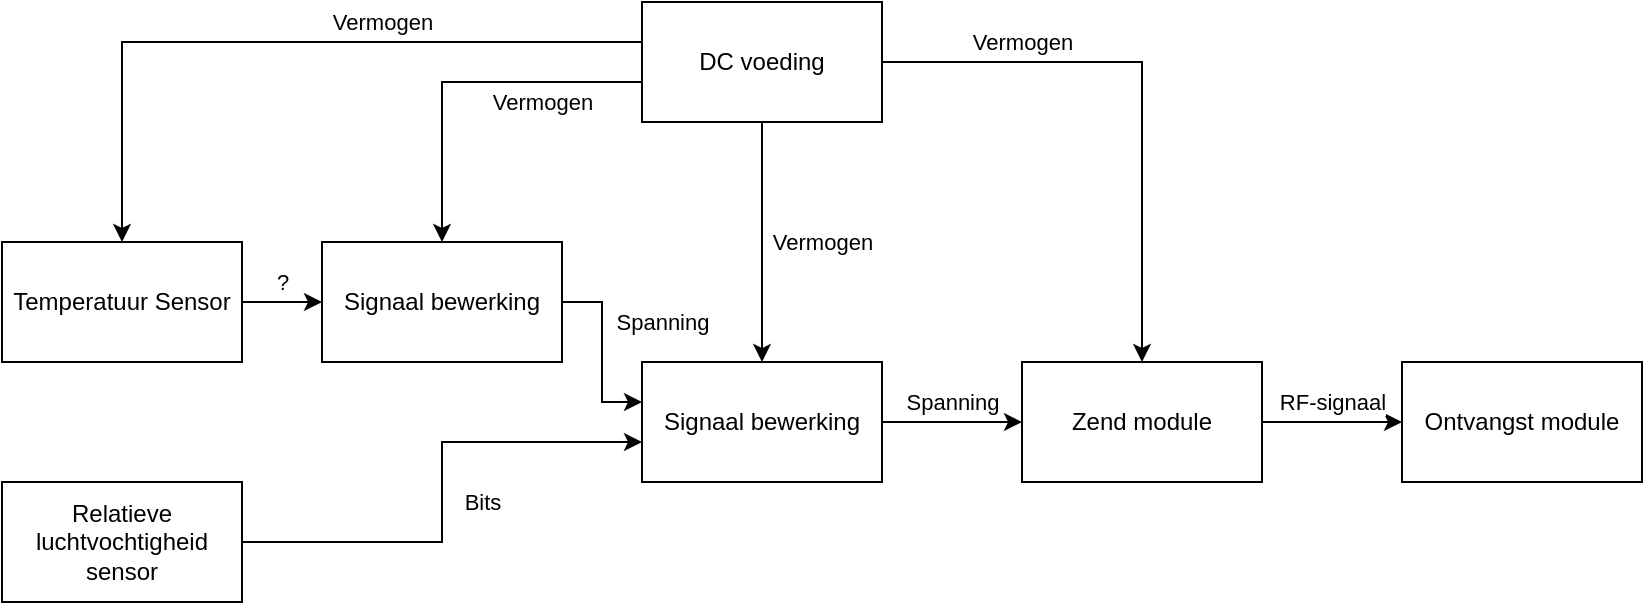 <mxfile version="24.7.17">
  <diagram name="Page-1" id="lsHwk2eEBzXxNzpV8WPQ">
    <mxGraphModel dx="1436" dy="968" grid="1" gridSize="10" guides="1" tooltips="1" connect="1" arrows="1" fold="1" page="1" pageScale="1" pageWidth="827" pageHeight="1169" math="0" shadow="0">
      <root>
        <mxCell id="0" />
        <mxCell id="1" parent="0" />
        <mxCell id="SbQ5RRD_ZlLm4CBytA5v-11" value="?" style="edgeStyle=orthogonalEdgeStyle;rounded=0;orthogonalLoop=1;jettySize=auto;html=1;" parent="1" source="SbQ5RRD_ZlLm4CBytA5v-1" target="SbQ5RRD_ZlLm4CBytA5v-5" edge="1">
          <mxGeometry y="10" relative="1" as="geometry">
            <mxPoint as="offset" />
          </mxGeometry>
        </mxCell>
        <mxCell id="SbQ5RRD_ZlLm4CBytA5v-1" value="Temperatuur Sensor" style="rounded=0;whiteSpace=wrap;html=1;" parent="1" vertex="1">
          <mxGeometry x="10" y="320" width="120" height="60" as="geometry" />
        </mxCell>
        <mxCell id="4M2LYxtSo27J075L_vsk-1" value="Bits" style="edgeStyle=orthogonalEdgeStyle;rounded=0;orthogonalLoop=1;jettySize=auto;html=1;" parent="1" source="SbQ5RRD_ZlLm4CBytA5v-2" target="SbQ5RRD_ZlLm4CBytA5v-6" edge="1">
          <mxGeometry x="-0.04" y="-20" relative="1" as="geometry">
            <Array as="points">
              <mxPoint x="230" y="470" />
              <mxPoint x="230" y="420" />
            </Array>
            <mxPoint as="offset" />
          </mxGeometry>
        </mxCell>
        <mxCell id="SbQ5RRD_ZlLm4CBytA5v-2" value="Relatieve luchtvochtigheid sensor" style="rounded=0;whiteSpace=wrap;html=1;" parent="1" vertex="1">
          <mxGeometry x="10" y="440" width="120" height="60" as="geometry" />
        </mxCell>
        <mxCell id="SbQ5RRD_ZlLm4CBytA5v-14" value="Spanning" style="edgeStyle=orthogonalEdgeStyle;rounded=0;orthogonalLoop=1;jettySize=auto;html=1;" parent="1" source="SbQ5RRD_ZlLm4CBytA5v-5" target="SbQ5RRD_ZlLm4CBytA5v-6" edge="1">
          <mxGeometry x="-0.333" y="30" relative="1" as="geometry">
            <Array as="points">
              <mxPoint x="310" y="350" />
              <mxPoint x="310" y="400" />
            </Array>
            <mxPoint as="offset" />
          </mxGeometry>
        </mxCell>
        <mxCell id="SbQ5RRD_ZlLm4CBytA5v-5" value="Signaal bewerking" style="rounded=0;whiteSpace=wrap;html=1;" parent="1" vertex="1">
          <mxGeometry x="170" y="320" width="120" height="60" as="geometry" />
        </mxCell>
        <mxCell id="SbQ5RRD_ZlLm4CBytA5v-8" value="Spanning" style="edgeStyle=orthogonalEdgeStyle;rounded=0;orthogonalLoop=1;jettySize=auto;html=1;" parent="1" source="SbQ5RRD_ZlLm4CBytA5v-6" target="SbQ5RRD_ZlLm4CBytA5v-7" edge="1">
          <mxGeometry y="10" relative="1" as="geometry">
            <mxPoint as="offset" />
          </mxGeometry>
        </mxCell>
        <mxCell id="SbQ5RRD_ZlLm4CBytA5v-6" value="Signaal bewerking" style="rounded=0;whiteSpace=wrap;html=1;" parent="1" vertex="1">
          <mxGeometry x="330" y="380" width="120" height="60" as="geometry" />
        </mxCell>
        <mxCell id="SbQ5RRD_ZlLm4CBytA5v-10" value="RF-signaal" style="edgeStyle=orthogonalEdgeStyle;rounded=0;orthogonalLoop=1;jettySize=auto;html=1;" parent="1" source="SbQ5RRD_ZlLm4CBytA5v-7" target="SbQ5RRD_ZlLm4CBytA5v-9" edge="1">
          <mxGeometry y="10" relative="1" as="geometry">
            <mxPoint as="offset" />
          </mxGeometry>
        </mxCell>
        <mxCell id="SbQ5RRD_ZlLm4CBytA5v-7" value="Zend module" style="whiteSpace=wrap;html=1;rounded=0;" parent="1" vertex="1">
          <mxGeometry x="520" y="380" width="120" height="60" as="geometry" />
        </mxCell>
        <mxCell id="SbQ5RRD_ZlLm4CBytA5v-9" value="Ontvangst module" style="whiteSpace=wrap;html=1;rounded=0;" parent="1" vertex="1">
          <mxGeometry x="710" y="380" width="120" height="60" as="geometry" />
        </mxCell>
        <mxCell id="4M2LYxtSo27J075L_vsk-3" value="Vermogen" style="edgeStyle=orthogonalEdgeStyle;rounded=0;orthogonalLoop=1;jettySize=auto;html=1;" parent="1" source="4M2LYxtSo27J075L_vsk-2" target="SbQ5RRD_ZlLm4CBytA5v-6" edge="1">
          <mxGeometry y="30" relative="1" as="geometry">
            <mxPoint as="offset" />
          </mxGeometry>
        </mxCell>
        <mxCell id="4M2LYxtSo27J075L_vsk-4" value="Vermogen" style="edgeStyle=orthogonalEdgeStyle;rounded=0;orthogonalLoop=1;jettySize=auto;html=1;" parent="1" source="4M2LYxtSo27J075L_vsk-2" target="SbQ5RRD_ZlLm4CBytA5v-7" edge="1">
          <mxGeometry x="-0.5" y="10" relative="1" as="geometry">
            <mxPoint as="offset" />
          </mxGeometry>
        </mxCell>
        <mxCell id="4M2LYxtSo27J075L_vsk-5" value="Vermogen" style="edgeStyle=orthogonalEdgeStyle;rounded=0;orthogonalLoop=1;jettySize=auto;html=1;" parent="1" source="4M2LYxtSo27J075L_vsk-2" target="SbQ5RRD_ZlLm4CBytA5v-5" edge="1">
          <mxGeometry x="-0.444" y="10" relative="1" as="geometry">
            <Array as="points">
              <mxPoint x="230" y="240" />
            </Array>
            <mxPoint as="offset" />
          </mxGeometry>
        </mxCell>
        <mxCell id="4M2LYxtSo27J075L_vsk-6" value="Vermogen" style="edgeStyle=orthogonalEdgeStyle;rounded=0;orthogonalLoop=1;jettySize=auto;html=1;" parent="1" source="4M2LYxtSo27J075L_vsk-2" target="SbQ5RRD_ZlLm4CBytA5v-1" edge="1">
          <mxGeometry x="-0.278" y="-10" relative="1" as="geometry">
            <Array as="points">
              <mxPoint x="70" y="220" />
            </Array>
            <mxPoint as="offset" />
          </mxGeometry>
        </mxCell>
        <mxCell id="4M2LYxtSo27J075L_vsk-2" value="DC voeding" style="rounded=0;whiteSpace=wrap;html=1;" parent="1" vertex="1">
          <mxGeometry x="330" y="200" width="120" height="60" as="geometry" />
        </mxCell>
      </root>
    </mxGraphModel>
  </diagram>
</mxfile>
